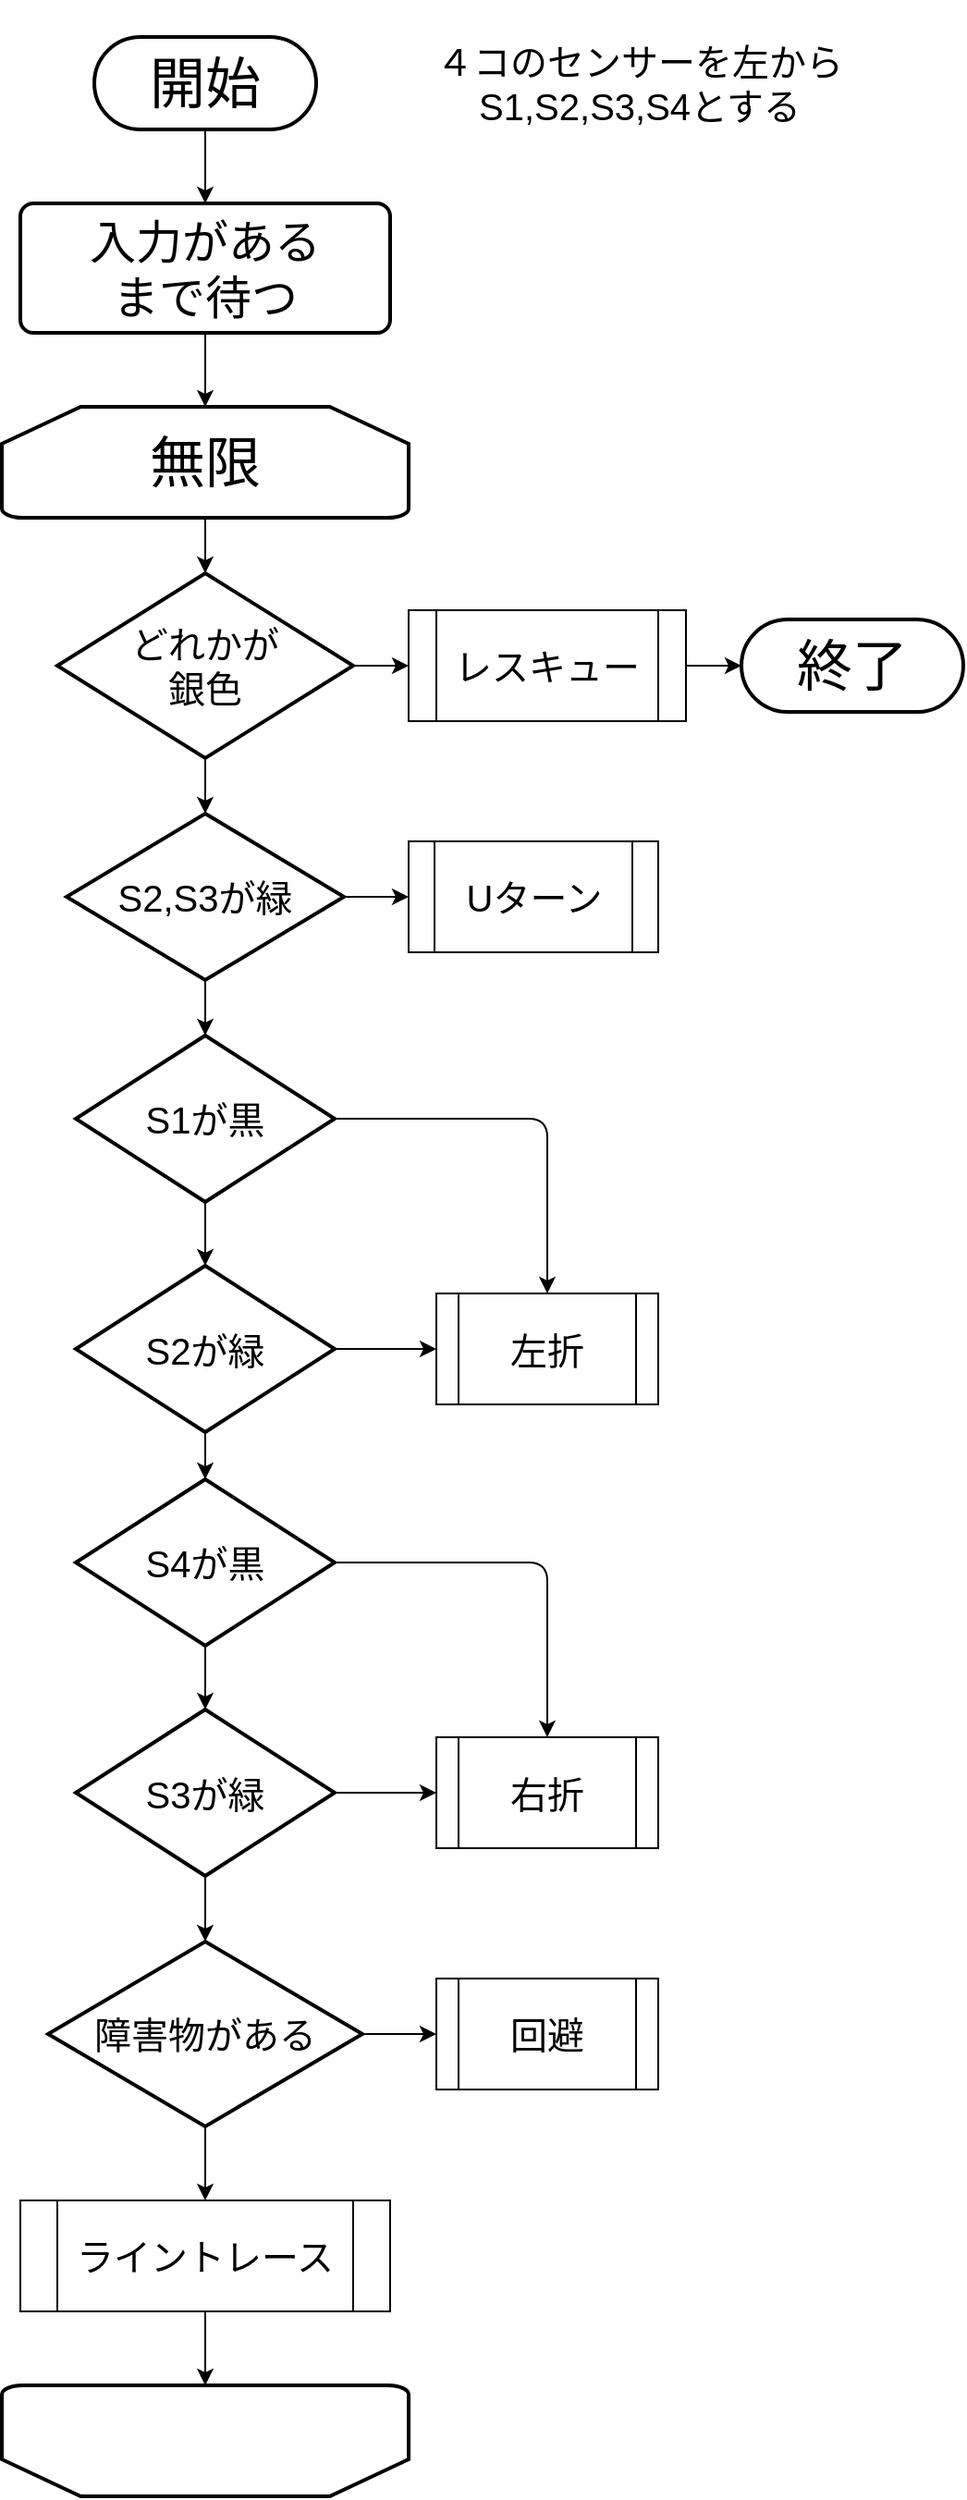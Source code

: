 <mxfile version="17.1.3" type="github" pages="3">
  <diagram id="kHnq3ZgaMYbbgMV1_VQy" name="概要">
    <mxGraphModel dx="868" dy="486" grid="1" gridSize="10" guides="1" tooltips="1" connect="1" arrows="1" fold="1" page="1" pageScale="1" pageWidth="2336" pageHeight="1654" math="0" shadow="0">
      <root>
        <mxCell id="0" />
        <mxCell id="1" parent="0" />
        <mxCell id="12" style="edgeStyle=none;jumpSize=7;html=1;exitX=0.5;exitY=1;exitDx=0;exitDy=0;exitPerimeter=0;entryX=0.5;entryY=0;entryDx=0;entryDy=0;entryPerimeter=0;" parent="1" source="2" target="10" edge="1">
          <mxGeometry relative="1" as="geometry" />
        </mxCell>
        <mxCell id="2" value="&lt;font style=&quot;font-size: 30px&quot;&gt;無限&lt;/font&gt;" style="strokeWidth=2;html=1;shape=mxgraph.flowchart.loop_limit;whiteSpace=wrap;" parent="1" vertex="1">
          <mxGeometry x="40" y="240" width="220" height="60" as="geometry" />
        </mxCell>
        <mxCell id="7" style="edgeStyle=none;jumpSize=7;html=1;exitX=0.5;exitY=1;exitDx=0;exitDy=0;exitPerimeter=0;entryX=0.5;entryY=0;entryDx=0;entryDy=0;" parent="1" target="5" edge="1">
          <mxGeometry relative="1" as="geometry">
            <mxPoint x="150" y="90" as="sourcePoint" />
          </mxGeometry>
        </mxCell>
        <mxCell id="9" style="edgeStyle=none;jumpSize=7;html=1;exitX=0.5;exitY=1;exitDx=0;exitDy=0;entryX=0.5;entryY=0;entryDx=0;entryDy=0;entryPerimeter=0;" parent="1" source="5" target="2" edge="1">
          <mxGeometry relative="1" as="geometry" />
        </mxCell>
        <mxCell id="5" value="&lt;font style=&quot;font-size: 25px&quot;&gt;入力がある&lt;br&gt;まで待つ&lt;/font&gt;" style="rounded=1;whiteSpace=wrap;html=1;absoluteArcSize=1;arcSize=14;strokeWidth=2;" parent="1" vertex="1">
          <mxGeometry x="50" y="130" width="200" height="70" as="geometry" />
        </mxCell>
        <mxCell id="8" value="&lt;font style=&quot;font-size: 30px&quot;&gt;開始&lt;/font&gt;" style="rounded=1;whiteSpace=wrap;html=1;absoluteArcSize=1;arcSize=82;strokeWidth=2;" parent="1" vertex="1">
          <mxGeometry x="90" y="40" width="120" height="50" as="geometry" />
        </mxCell>
        <mxCell id="14" style="edgeStyle=none;jumpSize=7;html=1;exitX=1;exitY=0.5;exitDx=0;exitDy=0;exitPerimeter=0;entryX=0;entryY=0.5;entryDx=0;entryDy=0;" parent="1" source="10" target="13" edge="1">
          <mxGeometry relative="1" as="geometry" />
        </mxCell>
        <mxCell id="33" style="edgeStyle=none;jumpSize=7;html=1;exitX=0.5;exitY=1;exitDx=0;exitDy=0;exitPerimeter=0;entryX=0.5;entryY=0;entryDx=0;entryDy=0;" parent="1" source="10" target="32" edge="1">
          <mxGeometry relative="1" as="geometry" />
        </mxCell>
        <mxCell id="10" value="&lt;font style=&quot;font-size: 20px&quot;&gt;どれかが&lt;br&gt;銀色&lt;/font&gt;" style="strokeWidth=2;html=1;shape=mxgraph.flowchart.decision;whiteSpace=wrap;" parent="1" vertex="1">
          <mxGeometry x="70" y="330" width="160" height="100" as="geometry" />
        </mxCell>
        <mxCell id="11" value="&lt;font style=&quot;font-size: 20px&quot;&gt;４コのセンサーを左から&lt;br&gt;S1,S2,S3,S4とする&lt;/font&gt;" style="text;html=1;strokeColor=none;fillColor=none;align=center;verticalAlign=middle;whiteSpace=wrap;rounded=0;" parent="1" vertex="1">
          <mxGeometry x="270" y="20" width="230" height="90" as="geometry" />
        </mxCell>
        <mxCell id="16" style="edgeStyle=none;jumpSize=7;html=1;exitX=1;exitY=0.5;exitDx=0;exitDy=0;entryX=0;entryY=0.5;entryDx=0;entryDy=0;" parent="1" source="13" target="15" edge="1">
          <mxGeometry relative="1" as="geometry" />
        </mxCell>
        <mxCell id="13" value="&lt;font style=&quot;font-size: 20px&quot;&gt;レスキュー&lt;/font&gt;" style="shape=process;whiteSpace=wrap;html=1;backgroundOutline=1;" parent="1" vertex="1">
          <mxGeometry x="260" y="350" width="150" height="60" as="geometry" />
        </mxCell>
        <mxCell id="15" value="&lt;span style=&quot;font-size: 30px&quot;&gt;終了&lt;/span&gt;" style="rounded=1;whiteSpace=wrap;html=1;absoluteArcSize=1;arcSize=82;strokeWidth=2;" parent="1" vertex="1">
          <mxGeometry x="440" y="355" width="120" height="50" as="geometry" />
        </mxCell>
        <mxCell id="21" style="edgeStyle=none;jumpSize=7;html=1;exitX=0.5;exitY=1;exitDx=0;exitDy=0;exitPerimeter=0;entryX=0.5;entryY=0;entryDx=0;entryDy=0;entryPerimeter=0;" parent="1" source="18" target="20" edge="1">
          <mxGeometry relative="1" as="geometry" />
        </mxCell>
        <mxCell id="24" style="edgeStyle=none;jumpSize=7;html=1;exitX=1;exitY=0.5;exitDx=0;exitDy=0;exitPerimeter=0;entryX=0.5;entryY=0;entryDx=0;entryDy=0;" parent="1" source="18" target="22" edge="1">
          <mxGeometry relative="1" as="geometry">
            <mxPoint x="400" y="625.333" as="targetPoint" />
            <Array as="points">
              <mxPoint x="335" y="625" />
            </Array>
          </mxGeometry>
        </mxCell>
        <mxCell id="18" value="&lt;span style=&quot;font-size: 20px&quot;&gt;S1が黒&lt;br&gt;&lt;/span&gt;" style="strokeWidth=2;html=1;shape=mxgraph.flowchart.decision;whiteSpace=wrap;" parent="1" vertex="1">
          <mxGeometry x="80" y="580" width="140" height="90" as="geometry" />
        </mxCell>
        <mxCell id="23" style="edgeStyle=none;jumpSize=7;html=1;exitX=1;exitY=0.5;exitDx=0;exitDy=0;exitPerimeter=0;entryX=0;entryY=0.5;entryDx=0;entryDy=0;" parent="1" source="20" target="22" edge="1">
          <mxGeometry relative="1" as="geometry" />
        </mxCell>
        <mxCell id="31" style="edgeStyle=none;jumpSize=7;html=1;exitX=0.5;exitY=1;exitDx=0;exitDy=0;exitPerimeter=0;entryX=0.5;entryY=0;entryDx=0;entryDy=0;entryPerimeter=0;" parent="1" source="20" target="27" edge="1">
          <mxGeometry relative="1" as="geometry" />
        </mxCell>
        <mxCell id="20" value="&lt;span style=&quot;font-size: 20px&quot;&gt;S2が緑&lt;br&gt;&lt;/span&gt;" style="strokeWidth=2;html=1;shape=mxgraph.flowchart.decision;whiteSpace=wrap;" parent="1" vertex="1">
          <mxGeometry x="80" y="704.5" width="140" height="90" as="geometry" />
        </mxCell>
        <mxCell id="22" value="&lt;font style=&quot;font-size: 20px&quot;&gt;左折&lt;/font&gt;" style="shape=process;whiteSpace=wrap;html=1;backgroundOutline=1;" parent="1" vertex="1">
          <mxGeometry x="275" y="719.5" width="120" height="60" as="geometry" />
        </mxCell>
        <mxCell id="25" style="edgeStyle=none;jumpSize=7;html=1;exitX=0.5;exitY=1;exitDx=0;exitDy=0;exitPerimeter=0;entryX=0.5;entryY=0;entryDx=0;entryDy=0;entryPerimeter=0;" parent="1" source="27" target="29" edge="1">
          <mxGeometry relative="1" as="geometry" />
        </mxCell>
        <mxCell id="26" style="edgeStyle=none;jumpSize=7;html=1;exitX=1;exitY=0.5;exitDx=0;exitDy=0;exitPerimeter=0;entryX=0.5;entryY=0;entryDx=0;entryDy=0;" parent="1" source="27" target="30" edge="1">
          <mxGeometry relative="1" as="geometry">
            <mxPoint x="400" y="865.333" as="targetPoint" />
            <Array as="points">
              <mxPoint x="335" y="865" />
            </Array>
          </mxGeometry>
        </mxCell>
        <mxCell id="27" value="&lt;span style=&quot;font-size: 20px&quot;&gt;S4が黒&lt;br&gt;&lt;/span&gt;" style="strokeWidth=2;html=1;shape=mxgraph.flowchart.decision;whiteSpace=wrap;" parent="1" vertex="1">
          <mxGeometry x="80" y="820" width="140" height="90" as="geometry" />
        </mxCell>
        <mxCell id="28" style="edgeStyle=none;jumpSize=7;html=1;exitX=1;exitY=0.5;exitDx=0;exitDy=0;exitPerimeter=0;entryX=0;entryY=0.5;entryDx=0;entryDy=0;" parent="1" source="29" target="30" edge="1">
          <mxGeometry relative="1" as="geometry" />
        </mxCell>
        <mxCell id="40" value="" style="edgeStyle=none;jumpSize=7;html=1;" parent="1" source="29" target="37" edge="1">
          <mxGeometry relative="1" as="geometry" />
        </mxCell>
        <mxCell id="29" value="&lt;span style=&quot;font-size: 20px&quot;&gt;S3が緑&lt;br&gt;&lt;/span&gt;" style="strokeWidth=2;html=1;shape=mxgraph.flowchart.decision;whiteSpace=wrap;" parent="1" vertex="1">
          <mxGeometry x="80" y="944.5" width="140" height="90" as="geometry" />
        </mxCell>
        <mxCell id="30" value="&lt;span style=&quot;font-size: 20px&quot;&gt;右折&lt;br&gt;&lt;/span&gt;" style="shape=process;whiteSpace=wrap;html=1;backgroundOutline=1;" parent="1" vertex="1">
          <mxGeometry x="275" y="959.5" width="120" height="60" as="geometry" />
        </mxCell>
        <mxCell id="35" style="edgeStyle=none;jumpSize=7;html=1;exitX=1;exitY=0.5;exitDx=0;exitDy=0;entryX=0;entryY=0.5;entryDx=0;entryDy=0;" parent="1" source="32" target="34" edge="1">
          <mxGeometry relative="1" as="geometry" />
        </mxCell>
        <mxCell id="36" style="edgeStyle=none;jumpSize=7;html=1;exitX=0.5;exitY=1;exitDx=0;exitDy=0;entryX=0.5;entryY=0;entryDx=0;entryDy=0;entryPerimeter=0;" parent="1" source="32" target="18" edge="1">
          <mxGeometry relative="1" as="geometry" />
        </mxCell>
        <mxCell id="32" value="&lt;font&gt;&lt;font style=&quot;font-size: 20px&quot;&gt;S2,S3が緑&lt;/font&gt;&lt;br&gt;&lt;/font&gt;" style="rhombus;whiteSpace=wrap;html=1;strokeWidth=2;" parent="1" vertex="1">
          <mxGeometry x="75" y="460" width="150" height="90" as="geometry" />
        </mxCell>
        <mxCell id="34" value="&lt;font style=&quot;font-size: 20px&quot;&gt;Uターン&lt;/font&gt;" style="shape=process;whiteSpace=wrap;html=1;backgroundOutline=1;strokeWidth=1;" parent="1" vertex="1">
          <mxGeometry x="260" y="475" width="135" height="60" as="geometry" />
        </mxCell>
        <mxCell id="43" style="edgeStyle=none;jumpSize=7;html=1;exitX=1;exitY=0.5;exitDx=0;exitDy=0;exitPerimeter=0;entryX=0;entryY=0.5;entryDx=0;entryDy=0;" parent="1" source="37" target="41" edge="1">
          <mxGeometry relative="1" as="geometry" />
        </mxCell>
        <mxCell id="45" style="edgeStyle=none;jumpSize=7;html=1;exitX=0.5;exitY=1;exitDx=0;exitDy=0;exitPerimeter=0;entryX=0.5;entryY=0;entryDx=0;entryDy=0;" parent="1" source="37" target="44" edge="1">
          <mxGeometry relative="1" as="geometry" />
        </mxCell>
        <mxCell id="37" value="&lt;span style=&quot;font-size: 20px&quot;&gt;障害物がある&lt;br&gt;&lt;/span&gt;" style="strokeWidth=2;html=1;shape=mxgraph.flowchart.decision;whiteSpace=wrap;" parent="1" vertex="1">
          <mxGeometry x="65" y="1070" width="170" height="100" as="geometry" />
        </mxCell>
        <mxCell id="41" value="&lt;font style=&quot;font-size: 20px&quot;&gt;回避&lt;/font&gt;" style="shape=process;whiteSpace=wrap;html=1;backgroundOutline=1;strokeWidth=1;" parent="1" vertex="1">
          <mxGeometry x="275" y="1090" width="120" height="60" as="geometry" />
        </mxCell>
        <mxCell id="47" style="edgeStyle=none;jumpSize=7;html=1;exitX=0.5;exitY=1;exitDx=0;exitDy=0;entryX=0.5;entryY=1;entryDx=0;entryDy=0;entryPerimeter=0;" parent="1" source="44" target="46" edge="1">
          <mxGeometry relative="1" as="geometry" />
        </mxCell>
        <mxCell id="44" value="&lt;font style=&quot;font-size: 20px&quot;&gt;ライントレース&lt;/font&gt;" style="shape=process;whiteSpace=wrap;html=1;backgroundOutline=1;strokeWidth=1;" parent="1" vertex="1">
          <mxGeometry x="50" y="1210" width="200" height="60" as="geometry" />
        </mxCell>
        <mxCell id="46" value="" style="strokeWidth=2;html=1;shape=mxgraph.flowchart.loop_limit;whiteSpace=wrap;rotation=-180;" parent="1" vertex="1">
          <mxGeometry x="40" y="1310" width="220" height="60" as="geometry" />
        </mxCell>
      </root>
    </mxGraphModel>
  </diagram>
  <diagram id="SbupUHWJ5HI5MG6dTH7c" name="ページ2">
    <mxGraphModel dx="868" dy="486" grid="1" gridSize="10" guides="1" tooltips="1" connect="1" arrows="1" fold="1" page="1" pageScale="1" pageWidth="827" pageHeight="1169" math="0" shadow="0">
      <root>
        <mxCell id="qZuwZECb_reerTn1S537-0" />
        <mxCell id="qZuwZECb_reerTn1S537-1" parent="qZuwZECb_reerTn1S537-0" />
        <mxCell id="9SeXi_xtVzAZQLvdm8Bo-3" style="edgeStyle=none;html=1;exitX=0.5;exitY=1;exitDx=0;exitDy=0;entryX=0.5;entryY=0;entryDx=0;entryDy=0;fontSize=20;" parent="qZuwZECb_reerTn1S537-1" source="9SeXi_xtVzAZQLvdm8Bo-1" edge="1">
          <mxGeometry relative="1" as="geometry">
            <mxPoint x="140" y="140" as="targetPoint" />
          </mxGeometry>
        </mxCell>
        <mxCell id="9SeXi_xtVzAZQLvdm8Bo-1" value="&lt;font style=&quot;font-size: 20px&quot;&gt;左を向く&lt;/font&gt;" style="rounded=0;whiteSpace=wrap;html=1;" parent="qZuwZECb_reerTn1S537-1" vertex="1">
          <mxGeometry x="80" y="40" width="120" height="60" as="geometry" />
        </mxCell>
        <mxCell id="9SeXi_xtVzAZQLvdm8Bo-6" style="edgeStyle=none;html=1;exitX=0.5;exitY=1;exitDx=0;exitDy=0;fontSize=20;" parent="qZuwZECb_reerTn1S537-1" source="9SeXi_xtVzAZQLvdm8Bo-4" target="9SeXi_xtVzAZQLvdm8Bo-5" edge="1">
          <mxGeometry relative="1" as="geometry" />
        </mxCell>
        <mxCell id="9SeXi_xtVzAZQLvdm8Bo-4" value="一定量進む" style="shape=loopLimit;whiteSpace=wrap;html=1;fontSize=20;size=20;" parent="qZuwZECb_reerTn1S537-1" vertex="1">
          <mxGeometry x="57.5" y="140" width="165" height="60" as="geometry" />
        </mxCell>
        <mxCell id="9SeXi_xtVzAZQLvdm8Bo-8" style="edgeStyle=none;html=1;exitX=0.5;exitY=1;exitDx=0;exitDy=0;entryX=0.5;entryY=0;entryDx=0;entryDy=0;fontSize=20;" parent="qZuwZECb_reerTn1S537-1" source="9SeXi_xtVzAZQLvdm8Bo-5" target="9SeXi_xtVzAZQLvdm8Bo-7" edge="1">
          <mxGeometry relative="1" as="geometry" />
        </mxCell>
        <mxCell id="9SeXi_xtVzAZQLvdm8Bo-5" value="進む" style="rounded=0;whiteSpace=wrap;html=1;fontSize=20;" parent="qZuwZECb_reerTn1S537-1" vertex="1">
          <mxGeometry x="80" y="240" width="120" height="60" as="geometry" />
        </mxCell>
        <mxCell id="9SeXi_xtVzAZQLvdm8Bo-10" style="edgeStyle=none;html=1;exitX=1;exitY=0.5;exitDx=0;exitDy=0;fontSize=17;" parent="qZuwZECb_reerTn1S537-1" source="9SeXi_xtVzAZQLvdm8Bo-7" edge="1">
          <mxGeometry relative="1" as="geometry">
            <mxPoint x="300" y="380" as="targetPoint" />
          </mxGeometry>
        </mxCell>
        <mxCell id="9SeXi_xtVzAZQLvdm8Bo-11" value="yes" style="edgeLabel;html=1;align=center;verticalAlign=middle;resizable=0;points=[];fontSize=17;" parent="9SeXi_xtVzAZQLvdm8Bo-10" vertex="1" connectable="0">
          <mxGeometry x="-0.382" y="4" relative="1" as="geometry">
            <mxPoint y="-16" as="offset" />
          </mxGeometry>
        </mxCell>
        <mxCell id="9SeXi_xtVzAZQLvdm8Bo-12" value="&lt;font face=&quot;Helvetica&quot;&gt;no&lt;/font&gt;" style="edgeStyle=none;html=1;exitX=0.5;exitY=1;exitDx=0;exitDy=0;fontFamily=Comic Sans MS;fontSize=17;" parent="qZuwZECb_reerTn1S537-1" source="9SeXi_xtVzAZQLvdm8Bo-7" edge="1">
          <mxGeometry y="20" relative="1" as="geometry">
            <mxPoint x="140" y="470" as="targetPoint" />
            <mxPoint as="offset" />
          </mxGeometry>
        </mxCell>
        <mxCell id="9SeXi_xtVzAZQLvdm8Bo-7" value="&lt;font style=&quot;font-size: 17px&quot;&gt;タッチセンサが&lt;br&gt;押された&lt;/font&gt;" style="rhombus;whiteSpace=wrap;html=1;fontSize=20;" parent="qZuwZECb_reerTn1S537-1" vertex="1">
          <mxGeometry x="35" y="330" width="210" height="100" as="geometry" />
        </mxCell>
        <mxCell id="9SeXi_xtVzAZQLvdm8Bo-13" value="" style="shape=loopLimit;whiteSpace=wrap;html=1;fontFamily=Helvetica;fontSize=17;rotation=-180;" parent="qZuwZECb_reerTn1S537-1" vertex="1">
          <mxGeometry x="90" y="470" width="100" height="40" as="geometry" />
        </mxCell>
        <mxCell id="9SeXi_xtVzAZQLvdm8Bo-15" style="edgeStyle=none;html=1;exitX=0.5;exitY=0;exitDx=0;exitDy=0;fontFamily=Helvetica;fontSize=20;" parent="qZuwZECb_reerTn1S537-1" source="9SeXi_xtVzAZQLvdm8Bo-14" edge="1">
          <mxGeometry relative="1" as="geometry">
            <mxPoint x="360" y="120" as="targetPoint" />
          </mxGeometry>
        </mxCell>
        <mxCell id="9SeXi_xtVzAZQLvdm8Bo-14" value="&lt;font style=&quot;font-size: 20px&quot;&gt;Uターン&lt;/font&gt;" style="rounded=0;whiteSpace=wrap;html=1;fontFamily=Helvetica;fontSize=17;" parent="qZuwZECb_reerTn1S537-1" vertex="1">
          <mxGeometry x="300" y="350" width="120" height="60" as="geometry" />
        </mxCell>
        <mxCell id="9SeXi_xtVzAZQLvdm8Bo-16" value="" style="endArrow=classic;html=1;fontFamily=Helvetica;fontSize=20;" parent="qZuwZECb_reerTn1S537-1" edge="1">
          <mxGeometry width="50" height="50" relative="1" as="geometry">
            <mxPoint x="360" y="120" as="sourcePoint" />
            <mxPoint x="140" y="120" as="targetPoint" />
          </mxGeometry>
        </mxCell>
      </root>
    </mxGraphModel>
  </diagram>
  <diagram id="ClkvROt4qy4VRxGnbu0m" name="ページ3">
    <mxGraphModel dx="868" dy="486" grid="1" gridSize="10" guides="1" tooltips="1" connect="1" arrows="1" fold="1" page="1" pageScale="1" pageWidth="827" pageHeight="1169" math="0" shadow="0">
      <root>
        <mxCell id="veqoH-x-ZnqVkIVaN_2g-0" />
        <mxCell id="veqoH-x-ZnqVkIVaN_2g-1" parent="veqoH-x-ZnqVkIVaN_2g-0" />
        <mxCell id="veqoH-x-ZnqVkIVaN_2g-2" value="&lt;font style=&quot;font-size: 29px&quot;&gt;無限&lt;/font&gt;" style="shape=loopLimit;whiteSpace=wrap;html=1;" vertex="1" parent="veqoH-x-ZnqVkIVaN_2g-1">
          <mxGeometry x="40" y="40" width="400" height="80" as="geometry" />
        </mxCell>
      </root>
    </mxGraphModel>
  </diagram>
</mxfile>
